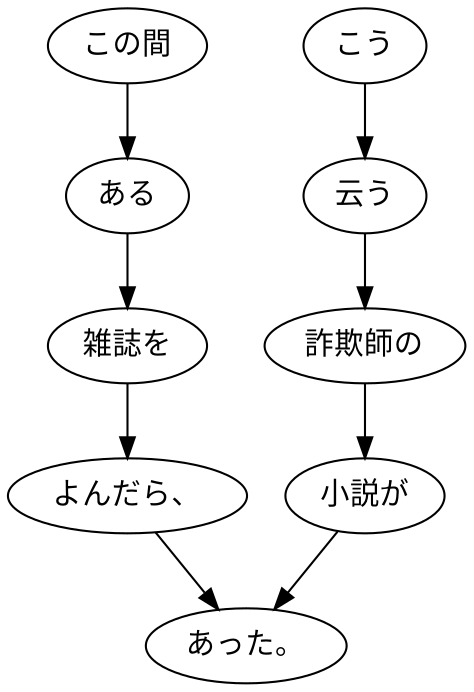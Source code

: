 digraph graph8673 {
	node0 [label="この間"];
	node1 [label="ある"];
	node2 [label="雑誌を"];
	node3 [label="よんだら、"];
	node4 [label="こう"];
	node5 [label="云う"];
	node6 [label="詐欺師の"];
	node7 [label="小説が"];
	node8 [label="あった。"];
	node0 -> node1;
	node1 -> node2;
	node2 -> node3;
	node3 -> node8;
	node4 -> node5;
	node5 -> node6;
	node6 -> node7;
	node7 -> node8;
}
